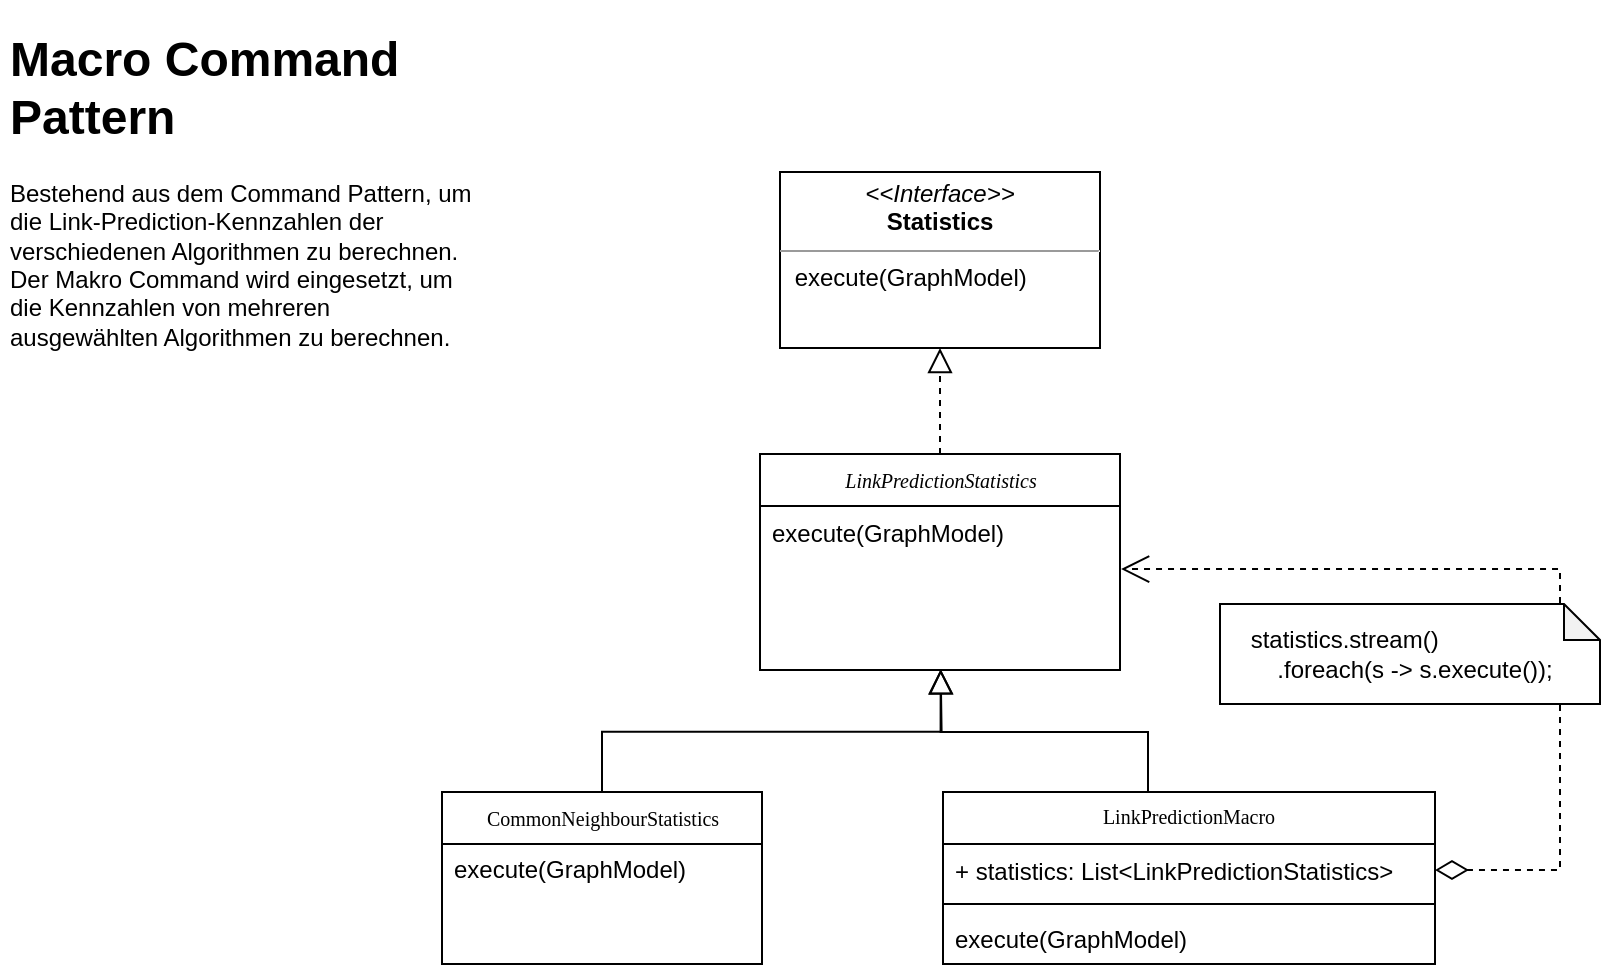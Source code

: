 <mxfile version="10.5.5" type="device"><diagram name="Page-1" id="c4acf3e9-155e-7222-9cf6-157b1a14988f"><mxGraphModel dx="1391" dy="646" grid="1" gridSize="10" guides="1" tooltips="1" connect="1" arrows="1" fold="1" page="1" pageScale="1" pageWidth="1100" pageHeight="850" background="#ffffff" math="0" shadow="0"><root><mxCell id="0"/><mxCell id="1" parent="0"/><mxCell id="5d2195bd80daf111-10" value="&lt;p style=&quot;margin: 0px ; margin-top: 4px ; text-align: center&quot;&gt;&lt;i&gt;&amp;lt;&amp;lt;Interface&amp;gt;&amp;gt;&lt;/i&gt;&lt;br&gt;&lt;b&gt;Statistics&lt;/b&gt;&lt;/p&gt;&lt;hr size=&quot;1&quot;&gt;&lt;p style=&quot;margin: 0px ; margin-left: 4px&quot;&gt;&lt;/p&gt;&lt;p style=&quot;margin: 0px ; margin-left: 4px&quot;&gt;&amp;nbsp;execute(GraphModel)&lt;br&gt;&lt;br&gt;&lt;/p&gt;" style="verticalAlign=top;align=left;overflow=fill;fontSize=12;fontFamily=Helvetica;html=1;rounded=0;shadow=0;comic=0;labelBackgroundColor=none;strokeColor=#000000;strokeWidth=1;fillColor=#ffffff;" parent="1" vertex="1"><mxGeometry x="470" y="194" width="160" height="88" as="geometry"/></mxCell><mxCell id="5d2195bd80daf111-30" style="edgeStyle=orthogonalEdgeStyle;rounded=0;html=1;dashed=1;labelBackgroundColor=none;startFill=0;endArrow=block;endFill=0;endSize=10;fontFamily=Verdana;fontSize=10;exitX=0.5;exitY=0;exitDx=0;exitDy=0;entryX=0.5;entryY=1;entryDx=0;entryDy=0;" parent="1" source="NrUGDpLi5fZ3qsQLaCOx-1" target="5d2195bd80daf111-10" edge="1"><mxGeometry relative="1" as="geometry"><mxPoint x="355" y="202" as="sourcePoint"/><mxPoint x="398" y="384" as="targetPoint"/></mxGeometry></mxCell><mxCell id="NrUGDpLi5fZ3qsQLaCOx-1" value="&lt;i&gt;LinkPredictionStatistics&lt;/i&gt;" style="swimlane;html=1;fontStyle=0;childLayout=stackLayout;horizontal=1;startSize=26;fillColor=none;horizontalStack=0;resizeParent=1;resizeLast=0;collapsible=1;marginBottom=0;swimlaneFillColor=#ffffff;rounded=0;shadow=0;comic=0;labelBackgroundColor=none;strokeColor=#000000;strokeWidth=1;fontFamily=Verdana;fontSize=10;fontColor=#000000;align=center;" vertex="1" parent="1"><mxGeometry x="460" y="335" width="180" height="108" as="geometry"/></mxCell><mxCell id="NrUGDpLi5fZ3qsQLaCOx-2" value="execute(GraphModel)" style="text;html=1;strokeColor=none;fillColor=none;align=left;verticalAlign=top;spacingLeft=4;spacingRight=4;whiteSpace=wrap;overflow=hidden;rotatable=0;points=[[0,0.5],[1,0.5]];portConstraint=eastwest;" vertex="1" parent="NrUGDpLi5fZ3qsQLaCOx-1"><mxGeometry y="26" width="180" height="26" as="geometry"/></mxCell><mxCell id="NrUGDpLi5fZ3qsQLaCOx-5" value="&lt;span&gt;CommonNeighbourStatistics&lt;/span&gt;" style="swimlane;html=1;fontStyle=0;childLayout=stackLayout;horizontal=1;startSize=26;fillColor=none;horizontalStack=0;resizeParent=1;resizeLast=0;collapsible=1;marginBottom=0;swimlaneFillColor=#ffffff;rounded=0;shadow=0;comic=0;labelBackgroundColor=none;strokeColor=#000000;strokeWidth=1;fontFamily=Verdana;fontSize=10;fontColor=#000000;align=center;verticalAlign=middle;" vertex="1" parent="1"><mxGeometry x="301" y="504" width="160" height="86" as="geometry"/></mxCell><mxCell id="NrUGDpLi5fZ3qsQLaCOx-6" value="execute(GraphModel)" style="text;html=1;strokeColor=none;fillColor=none;align=left;verticalAlign=middle;spacingLeft=4;spacingRight=4;whiteSpace=wrap;overflow=hidden;rotatable=0;points=[[0,0.5],[1,0.5]];portConstraint=eastwest;" vertex="1" parent="NrUGDpLi5fZ3qsQLaCOx-5"><mxGeometry y="26" width="160" height="26" as="geometry"/></mxCell><mxCell id="NrUGDpLi5fZ3qsQLaCOx-13" style="edgeStyle=orthogonalEdgeStyle;rounded=0;html=1;labelBackgroundColor=none;startFill=0;endArrow=block;endFill=0;endSize=10;fontFamily=Verdana;fontSize=10;entryX=0.5;entryY=1;entryDx=0;entryDy=0;exitX=0.5;exitY=0;exitDx=0;exitDy=0;" edge="1" parent="1" source="NrUGDpLi5fZ3qsQLaCOx-5"><mxGeometry relative="1" as="geometry"><mxPoint x="378" y="464" as="sourcePoint"/><mxPoint x="550.333" y="442.667" as="targetPoint"/></mxGeometry></mxCell><mxCell id="NrUGDpLi5fZ3qsQLaCOx-14" style="edgeStyle=orthogonalEdgeStyle;rounded=0;html=1;labelBackgroundColor=none;startFill=0;endArrow=block;endFill=0;endSize=10;fontFamily=Verdana;fontSize=10;exitX=0.5;exitY=0;exitDx=0;exitDy=0;entryX=0.5;entryY=1;entryDx=0;entryDy=0;" edge="1" parent="1" source="NrUGDpLi5fZ3qsQLaCOx-39"><mxGeometry relative="1" as="geometry"><mxPoint x="739.857" y="503.571" as="sourcePoint"/><mxPoint x="550.333" y="442.667" as="targetPoint"/><Array as="points"><mxPoint x="654" y="474"/><mxPoint x="550" y="474"/></Array></mxGeometry></mxCell><mxCell id="NrUGDpLi5fZ3qsQLaCOx-38" value="&lt;h1&gt;Macro Command Pattern&lt;/h1&gt;&lt;p&gt;Bestehend aus dem Command Pattern, um die Link-Prediction-Kennzahlen der verschiedenen Algorithmen zu berechnen. Der Makro Command wird eingesetzt, um die Kennzahlen von mehreren ausgewählten Algorithmen zu berechnen.&lt;/p&gt;" style="text;html=1;strokeColor=none;fillColor=none;spacing=5;spacingTop=-20;whiteSpace=wrap;overflow=hidden;rounded=0;" vertex="1" parent="1"><mxGeometry x="80" y="118" width="240" height="182" as="geometry"/></mxCell><mxCell id="NrUGDpLi5fZ3qsQLaCOx-39" value="LinkPredictionMacro" style="swimlane;fontStyle=0;align=center;verticalAlign=top;childLayout=stackLayout;horizontal=1;startSize=26;horizontalStack=0;resizeParent=1;resizeParentMax=0;resizeLast=0;collapsible=1;marginBottom=0;fontFamily=Verdana;fontSize=10;" vertex="1" parent="1"><mxGeometry x="551.5" y="504" width="246" height="86" as="geometry"/></mxCell><mxCell id="NrUGDpLi5fZ3qsQLaCOx-40" value="+ statistics: List&lt;LinkPredictionStatistics&gt;" style="text;strokeColor=none;fillColor=none;align=left;verticalAlign=top;spacingLeft=4;spacingRight=4;overflow=hidden;rotatable=0;points=[[0,0.5],[1,0.5]];portConstraint=eastwest;" vertex="1" parent="NrUGDpLi5fZ3qsQLaCOx-39"><mxGeometry y="26" width="246" height="26" as="geometry"/></mxCell><mxCell id="NrUGDpLi5fZ3qsQLaCOx-41" value="" style="line;strokeWidth=1;fillColor=none;align=left;verticalAlign=middle;spacingTop=-1;spacingLeft=3;spacingRight=3;rotatable=0;labelPosition=right;points=[];portConstraint=eastwest;" vertex="1" parent="NrUGDpLi5fZ3qsQLaCOx-39"><mxGeometry y="52" width="246" height="8" as="geometry"/></mxCell><mxCell id="NrUGDpLi5fZ3qsQLaCOx-42" value="execute(GraphModel)" style="text;strokeColor=none;fillColor=none;align=left;verticalAlign=top;spacingLeft=4;spacingRight=4;overflow=hidden;rotatable=0;points=[[0,0.5],[1,0.5]];portConstraint=eastwest;" vertex="1" parent="NrUGDpLi5fZ3qsQLaCOx-39"><mxGeometry y="60" width="246" height="26" as="geometry"/></mxCell><mxCell id="NrUGDpLi5fZ3qsQLaCOx-43" value="" style="endArrow=open;html=1;endSize=12;startArrow=diamondThin;startSize=14;startFill=0;edgeStyle=orthogonalEdgeStyle;align=left;verticalAlign=bottom;exitX=1;exitY=0.5;exitDx=0;exitDy=0;entryX=1.003;entryY=1.212;entryDx=0;entryDy=0;entryPerimeter=0;rounded=0;dashed=1;" edge="1" parent="1" source="NrUGDpLi5fZ3qsQLaCOx-40" target="NrUGDpLi5fZ3qsQLaCOx-2"><mxGeometry x="-1" y="3" relative="1" as="geometry"><mxPoint x="780" y="310" as="sourcePoint"/><mxPoint x="940" y="310" as="targetPoint"/><Array as="points"><mxPoint x="860" y="543"/><mxPoint x="860" y="393"/></Array></mxGeometry></mxCell><mxCell id="NrUGDpLi5fZ3qsQLaCOx-44" value="&amp;nbsp; &amp;nbsp; statistics.stream()&lt;br&gt;&amp;nbsp; &amp;nbsp; &amp;nbsp; &amp;nbsp; .foreach(s -&amp;gt; s.execute());&lt;br&gt;&lt;div style=&quot;text-align: left&quot;&gt;&lt;/div&gt;" style="shape=note;whiteSpace=wrap;html=1;backgroundOutline=1;darkOpacity=0.05;align=left;size=18;" vertex="1" parent="1"><mxGeometry x="690" y="410" width="190" height="50" as="geometry"/></mxCell></root></mxGraphModel></diagram></mxfile>